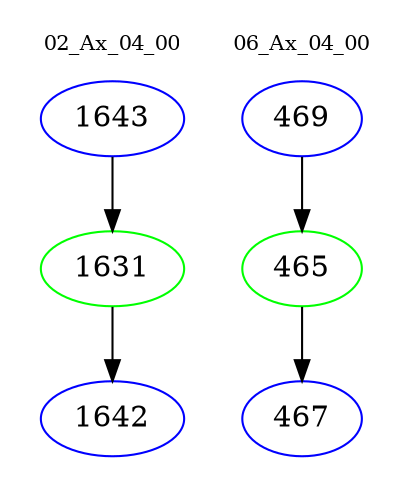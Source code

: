 digraph{
subgraph cluster_0 {
color = white
label = "02_Ax_04_00";
fontsize=10;
T0_1643 [label="1643", color="blue"]
T0_1643 -> T0_1631 [color="black"]
T0_1631 [label="1631", color="green"]
T0_1631 -> T0_1642 [color="black"]
T0_1642 [label="1642", color="blue"]
}
subgraph cluster_1 {
color = white
label = "06_Ax_04_00";
fontsize=10;
T1_469 [label="469", color="blue"]
T1_469 -> T1_465 [color="black"]
T1_465 [label="465", color="green"]
T1_465 -> T1_467 [color="black"]
T1_467 [label="467", color="blue"]
}
}

